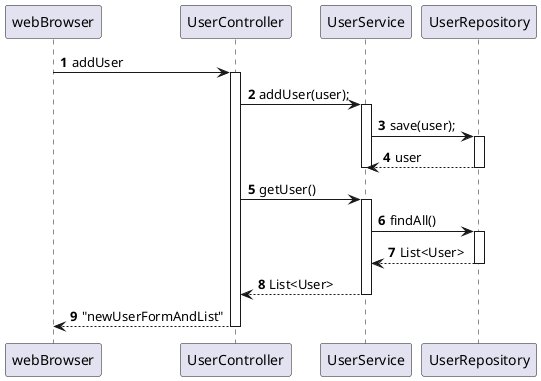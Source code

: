@startuml
'https://plantuml.com/sequence-diagram

autonumber
participant webBrowser
participant UserController
participant UserService
participant UserRepository
autoactivate on
webBrowser -> UserController: addUser

    UserController ->UserService: addUser(user);
        UserService -> UserRepository: save(user);
        return user


    deactivate UserService
    UserController ->UserService: getUser()
        UserService ->UserRepository: findAll()
        return List<User>
    return List<User>

return "newUserFormAndList"
@enduml